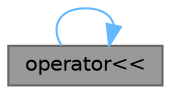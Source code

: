 digraph "operator&lt;&lt;"
{
 // LATEX_PDF_SIZE
  bgcolor="transparent";
  edge [fontname=Helvetica,fontsize=10,labelfontname=Helvetica,labelfontsize=10];
  node [fontname=Helvetica,fontsize=10,shape=box,height=0.2,width=0.4];
  rankdir="LR";
  Node1 [id="Node000001",label="operator\<\<",height=0.2,width=0.4,color="gray40", fillcolor="grey60", style="filled", fontcolor="black",tooltip="Pretty-prints the value of a node_type to a stream."];
  Node1 -> Node1 [id="edge3_Node000001_Node000001",color="steelblue1",style="solid",tooltip=" "];
}
